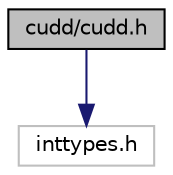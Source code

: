 digraph "cudd/cudd.h"
{
 // LATEX_PDF_SIZE
  edge [fontname="Helvetica",fontsize="10",labelfontname="Helvetica",labelfontsize="10"];
  node [fontname="Helvetica",fontsize="10",shape=record];
  Node0 [label="cudd/cudd.h",height=0.2,width=0.4,color="black", fillcolor="grey75", style="filled", fontcolor="black",tooltip="The University of Colorado decision diagram package."];
  Node0 -> Node1 [color="midnightblue",fontsize="10",style="solid",fontname="Helvetica"];
  Node1 [label="inttypes.h",height=0.2,width=0.4,color="grey75", fillcolor="white", style="filled",tooltip=" "];
}
